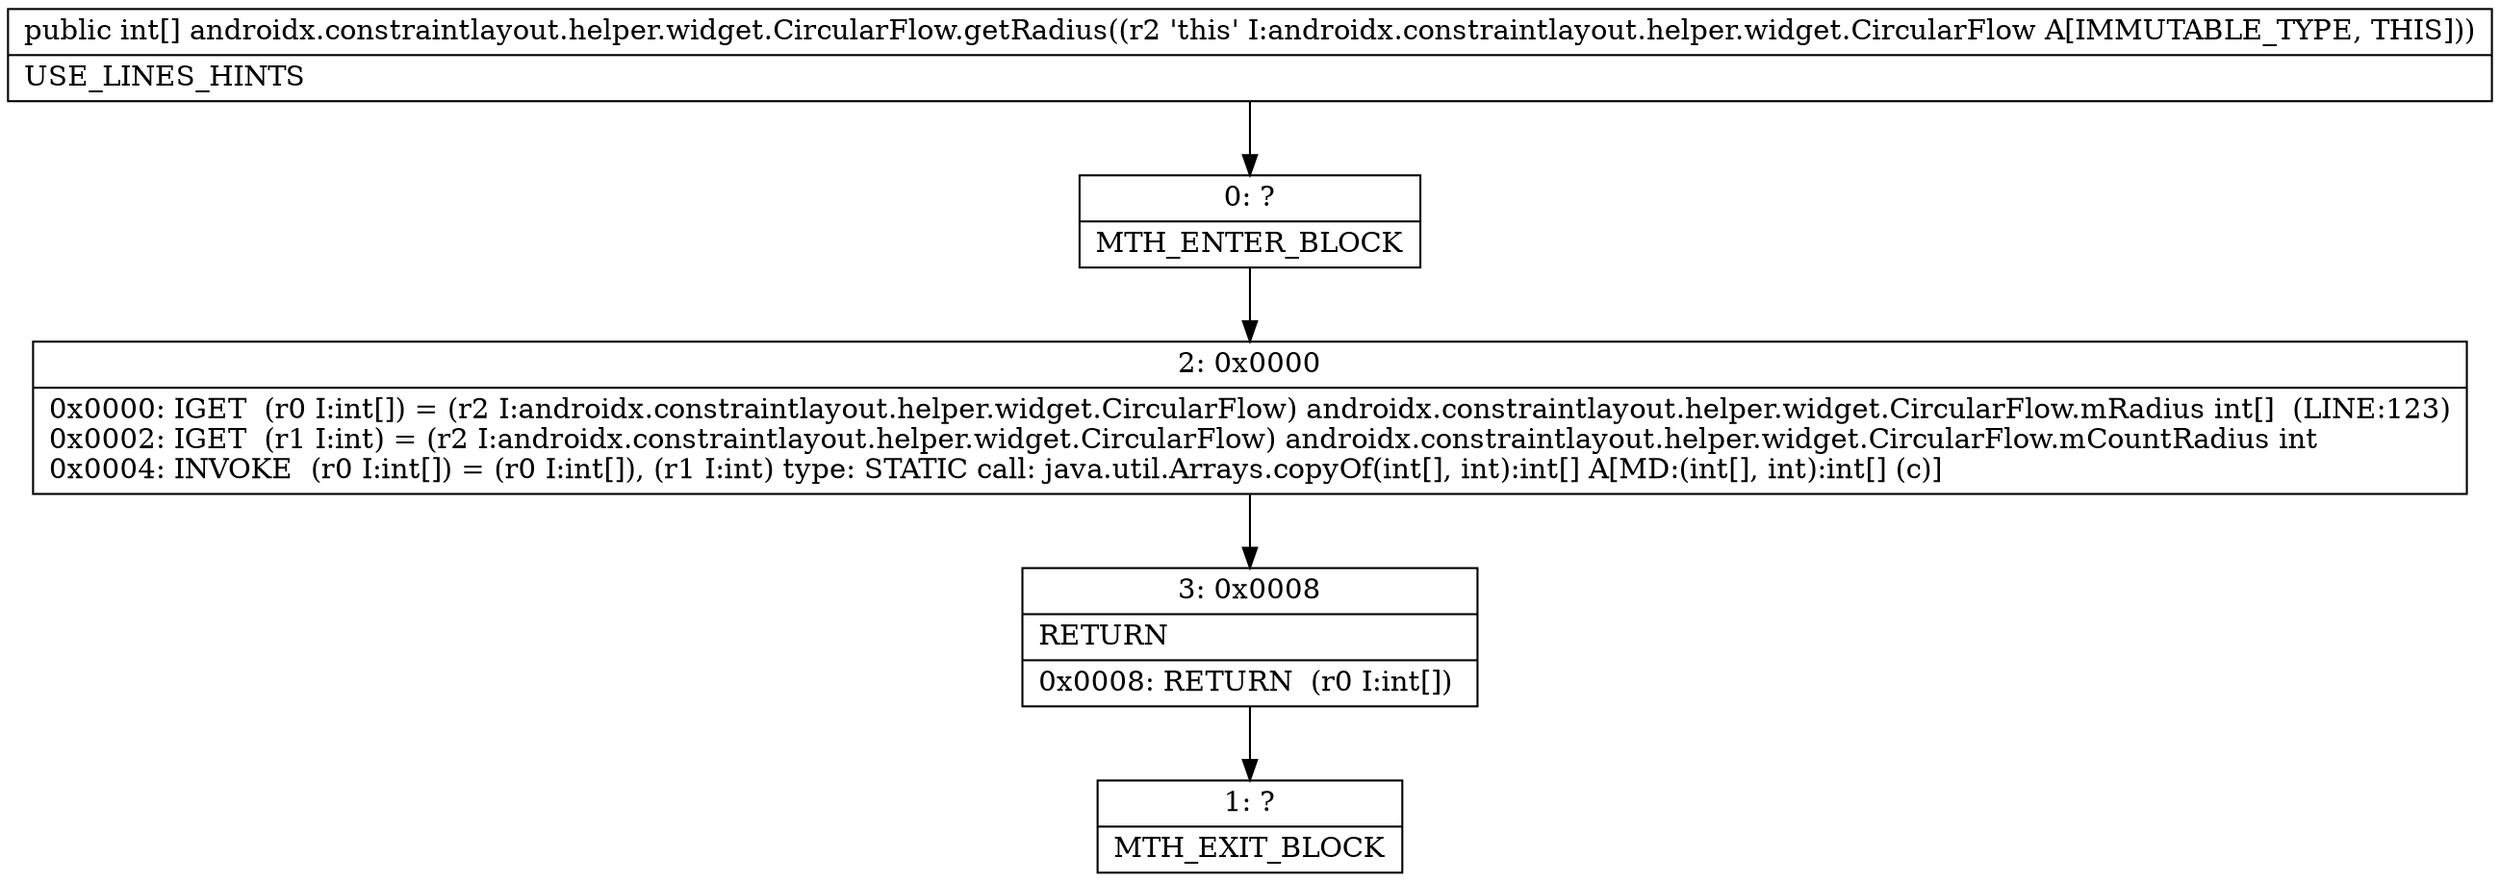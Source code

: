 digraph "CFG forandroidx.constraintlayout.helper.widget.CircularFlow.getRadius()[I" {
Node_0 [shape=record,label="{0\:\ ?|MTH_ENTER_BLOCK\l}"];
Node_2 [shape=record,label="{2\:\ 0x0000|0x0000: IGET  (r0 I:int[]) = (r2 I:androidx.constraintlayout.helper.widget.CircularFlow) androidx.constraintlayout.helper.widget.CircularFlow.mRadius int[]  (LINE:123)\l0x0002: IGET  (r1 I:int) = (r2 I:androidx.constraintlayout.helper.widget.CircularFlow) androidx.constraintlayout.helper.widget.CircularFlow.mCountRadius int \l0x0004: INVOKE  (r0 I:int[]) = (r0 I:int[]), (r1 I:int) type: STATIC call: java.util.Arrays.copyOf(int[], int):int[] A[MD:(int[], int):int[] (c)]\l}"];
Node_3 [shape=record,label="{3\:\ 0x0008|RETURN\l|0x0008: RETURN  (r0 I:int[]) \l}"];
Node_1 [shape=record,label="{1\:\ ?|MTH_EXIT_BLOCK\l}"];
MethodNode[shape=record,label="{public int[] androidx.constraintlayout.helper.widget.CircularFlow.getRadius((r2 'this' I:androidx.constraintlayout.helper.widget.CircularFlow A[IMMUTABLE_TYPE, THIS]))  | USE_LINES_HINTS\l}"];
MethodNode -> Node_0;Node_0 -> Node_2;
Node_2 -> Node_3;
Node_3 -> Node_1;
}

